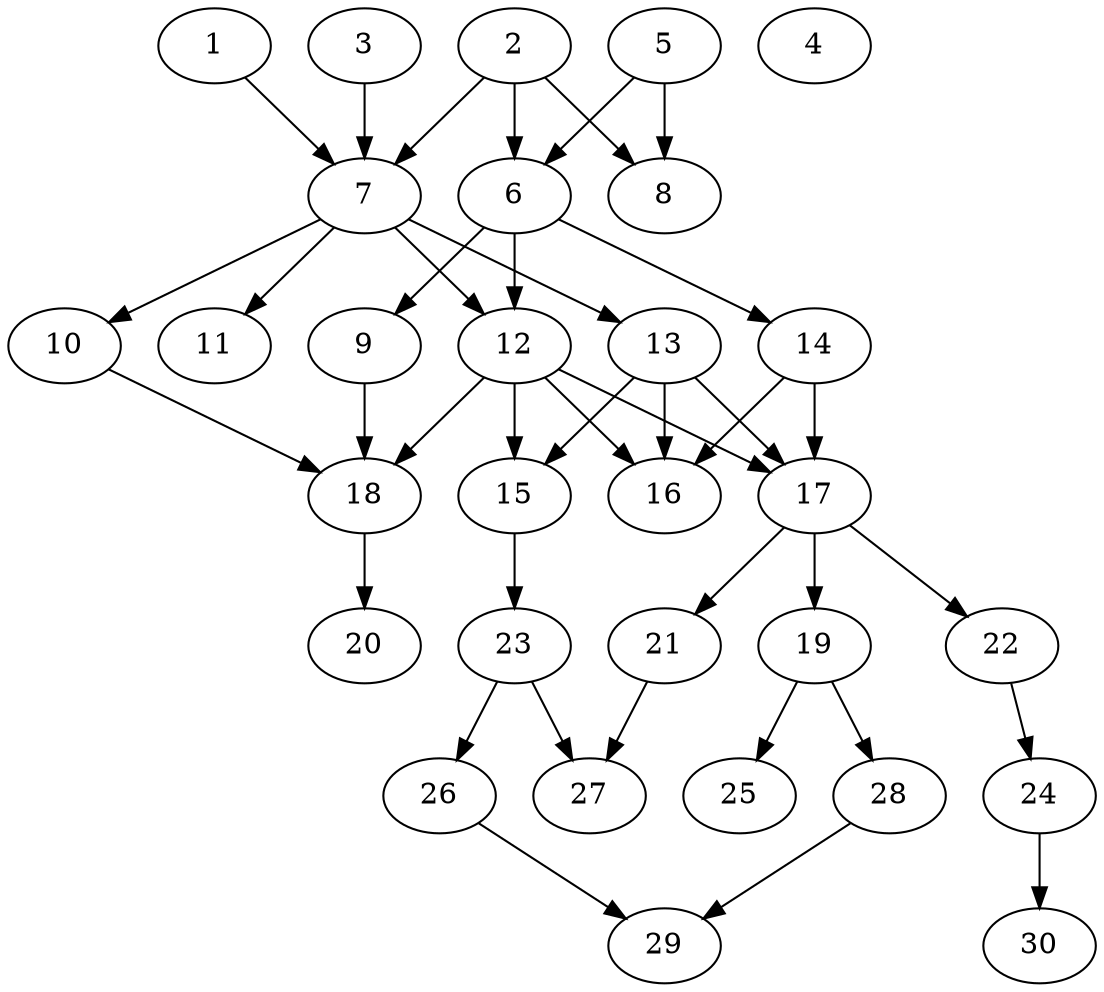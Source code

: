 // DAG automatically generated by daggen at Fri Jul 29 10:40:32 2022
// daggen.exe --dot -n 30 --ccr 0.5 --fat 0.5 --regular 0.5 --density 0.5 -o data\30/random_30_85.gv 
digraph G {
  1 [compute_size="8329134080", trans_size="720641", result_size="74752", ram="4078784",alpha="0.00"]
  1 -> 7 [size ="74752"]
  2 [compute_size="3322257408", trans_size="858714", result_size="29696", ram="2250848",alpha="0.17"]
  2 -> 6 [size ="29696"]
  2 -> 7 [size ="29696"]
  2 -> 8 [size ="29696"]
  3 [compute_size="1896087552", trans_size="47251", result_size="70656", ram="21155888",alpha="0.08"]
  3 -> 7 [size ="70656"]
  4 [compute_size="24742461440", trans_size="663321", result_size="0", ram="10153424",alpha="0.14"]
  5 [compute_size="68719476736", trans_size="867409", result_size="74752", ram="14900672",alpha="0.03"]
  5 -> 6 [size ="74752"]
  5 -> 8 [size ="74752"]
  6 [compute_size="3498375168", trans_size="490466", result_size="29696", ram="41307536",alpha="0.05"]
  6 -> 9 [size ="29696"]
  6 -> 12 [size ="29696"]
  6 -> 14 [size ="29696"]
  7 [compute_size="8589934592", trans_size="141878", result_size="70656", ram="39916784",alpha="0.02"]
  7 -> 10 [size ="70656"]
  7 -> 11 [size ="70656"]
  7 -> 12 [size ="70656"]
  7 -> 13 [size ="70656"]
  8 [compute_size="231928233984", trans_size="653762", result_size="0", ram="4116800",alpha="0.04"]
  9 [compute_size="117846835200", trans_size="378831", result_size="74752", ram="45172496",alpha="0.14"]
  9 -> 18 [size ="74752"]
  10 [compute_size="368293445632", trans_size="996755", result_size="9216", ram="15127184",alpha="0.15"]
  10 -> 18 [size ="9216"]
  11 [compute_size="13927890944", trans_size="920126", result_size="0", ram="33837392",alpha="0.16"]
  12 [compute_size="33404616704", trans_size="249645", result_size="91136", ram="34006880",alpha="0.11"]
  12 -> 15 [size ="91136"]
  12 -> 16 [size ="91136"]
  12 -> 17 [size ="91136"]
  12 -> 18 [size ="91136"]
  13 [compute_size="1073741824000", trans_size="793465", result_size="1024", ram="9139664",alpha="0.19"]
  13 -> 15 [size ="1024"]
  13 -> 16 [size ="1024"]
  13 -> 17 [size ="1024"]
  14 [compute_size="68719476736", trans_size="1010341", result_size="74752", ram="11987696",alpha="0.17"]
  14 -> 16 [size ="74752"]
  14 -> 17 [size ="74752"]
  15 [compute_size="28991029248", trans_size="854877", result_size="29696", ram="25739984",alpha="0.12"]
  15 -> 23 [size ="29696"]
  16 [compute_size="331639047802", trans_size="1003148", result_size="0", ram="3925136",alpha="0.13"]
  17 [compute_size="34028453888", trans_size="801458", result_size="70656", ram="17370128",alpha="0.08"]
  17 -> 19 [size ="70656"]
  17 -> 21 [size ="70656"]
  17 -> 22 [size ="70656"]
  18 [compute_size="549755813888", trans_size="1026454", result_size="91136", ram="31466144",alpha="0.11"]
  18 -> 20 [size ="91136"]
  19 [compute_size="3712684032", trans_size="777737", result_size="29696", ram="31710080",alpha="0.13"]
  19 -> 25 [size ="29696"]
  19 -> 28 [size ="29696"]
  20 [compute_size="7012864000", trans_size="814948", result_size="0", ram="29861552",alpha="0.16"]
  21 [compute_size="346577660058", trans_size="13172", result_size="13312", ram="24162320",alpha="0.02"]
  21 -> 27 [size ="13312"]
  22 [compute_size="814923776", trans_size="657055", result_size="70656", ram="29256464",alpha="0.08"]
  22 -> 24 [size ="70656"]
  23 [compute_size="549755813888", trans_size="118349", result_size="91136", ram="49137248",alpha="0.10"]
  23 -> 26 [size ="91136"]
  23 -> 27 [size ="91136"]
  24 [compute_size="68719476736", trans_size="943910", result_size="74752", ram="20599904",alpha="0.12"]
  24 -> 30 [size ="74752"]
  25 [compute_size="8589934592", trans_size="240182", result_size="0", ram="52406624",alpha="0.11"]
  26 [compute_size="7033169920", trans_size="730135", result_size="9216", ram="20357552",alpha="0.19"]
  26 -> 29 [size ="9216"]
  27 [compute_size="9257881600", trans_size="84015", result_size="0", ram="51239216",alpha="0.18"]
  28 [compute_size="10311219200", trans_size="53133", result_size="1024", ram="43678784",alpha="0.07"]
  28 -> 29 [size ="1024"]
  29 [compute_size="108718762987", trans_size="97825", result_size="0", ram="9681392",alpha="0.04"]
  30 [compute_size="25908609024", trans_size="805773", result_size="0", ram="33058064",alpha="0.05"]
}

